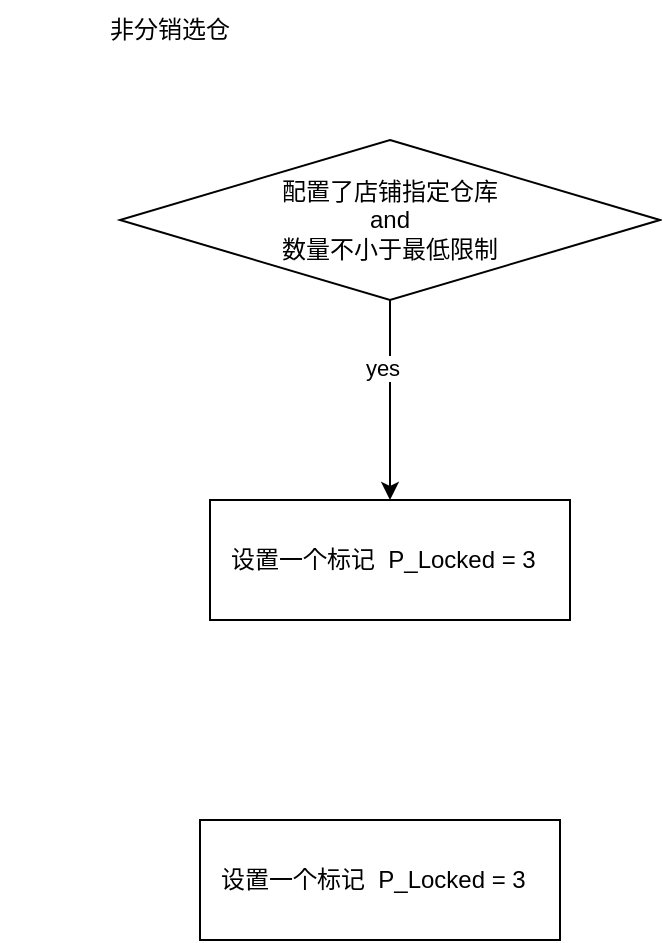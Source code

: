 <mxfile version="14.8.0" type="github">
  <diagram id="_A2b5-9zhrV3hEWDDHfE" name="Page-1">
    <mxGraphModel dx="1422" dy="834" grid="1" gridSize="10" guides="1" tooltips="1" connect="1" arrows="1" fold="1" page="1" pageScale="1" pageWidth="827" pageHeight="1169" math="0" shadow="0">
      <root>
        <mxCell id="0" />
        <mxCell id="1" parent="0" />
        <mxCell id="5hcQbMR9DarPjpxdyrVm-2" value="非分销选仓" style="text;html=1;strokeColor=none;fillColor=none;align=center;verticalAlign=middle;whiteSpace=wrap;rounded=0;" vertex="1" parent="1">
          <mxGeometry x="50" y="40" width="170" height="30" as="geometry" />
        </mxCell>
        <mxCell id="5hcQbMR9DarPjpxdyrVm-6" style="edgeStyle=orthogonalEdgeStyle;rounded=0;orthogonalLoop=1;jettySize=auto;html=1;" edge="1" parent="1" source="5hcQbMR9DarPjpxdyrVm-4" target="5hcQbMR9DarPjpxdyrVm-5">
          <mxGeometry relative="1" as="geometry">
            <Array as="points">
              <mxPoint x="245" y="250" />
              <mxPoint x="245" y="250" />
            </Array>
          </mxGeometry>
        </mxCell>
        <mxCell id="5hcQbMR9DarPjpxdyrVm-7" value="yes" style="edgeLabel;html=1;align=center;verticalAlign=middle;resizable=0;points=[];" vertex="1" connectable="0" parent="5hcQbMR9DarPjpxdyrVm-6">
          <mxGeometry x="-0.327" y="-4" relative="1" as="geometry">
            <mxPoint as="offset" />
          </mxGeometry>
        </mxCell>
        <mxCell id="5hcQbMR9DarPjpxdyrVm-4" value="配置了店铺指定仓库&lt;br&gt;and&lt;br&gt;数量不小于最低限制" style="rhombus;whiteSpace=wrap;html=1;" vertex="1" parent="1">
          <mxGeometry x="110" y="110" width="270" height="80" as="geometry" />
        </mxCell>
        <mxCell id="5hcQbMR9DarPjpxdyrVm-5" value="设置一个标记&amp;nbsp; P_Locked = 3&amp;nbsp;&amp;nbsp;" style="rounded=0;whiteSpace=wrap;html=1;" vertex="1" parent="1">
          <mxGeometry x="155" y="290" width="180" height="60" as="geometry" />
        </mxCell>
        <mxCell id="5hcQbMR9DarPjpxdyrVm-9" value="设置一个标记&amp;nbsp; P_Locked = 3&amp;nbsp;&amp;nbsp;" style="rounded=0;whiteSpace=wrap;html=1;" vertex="1" parent="1">
          <mxGeometry x="150" y="450" width="180" height="60" as="geometry" />
        </mxCell>
      </root>
    </mxGraphModel>
  </diagram>
</mxfile>
